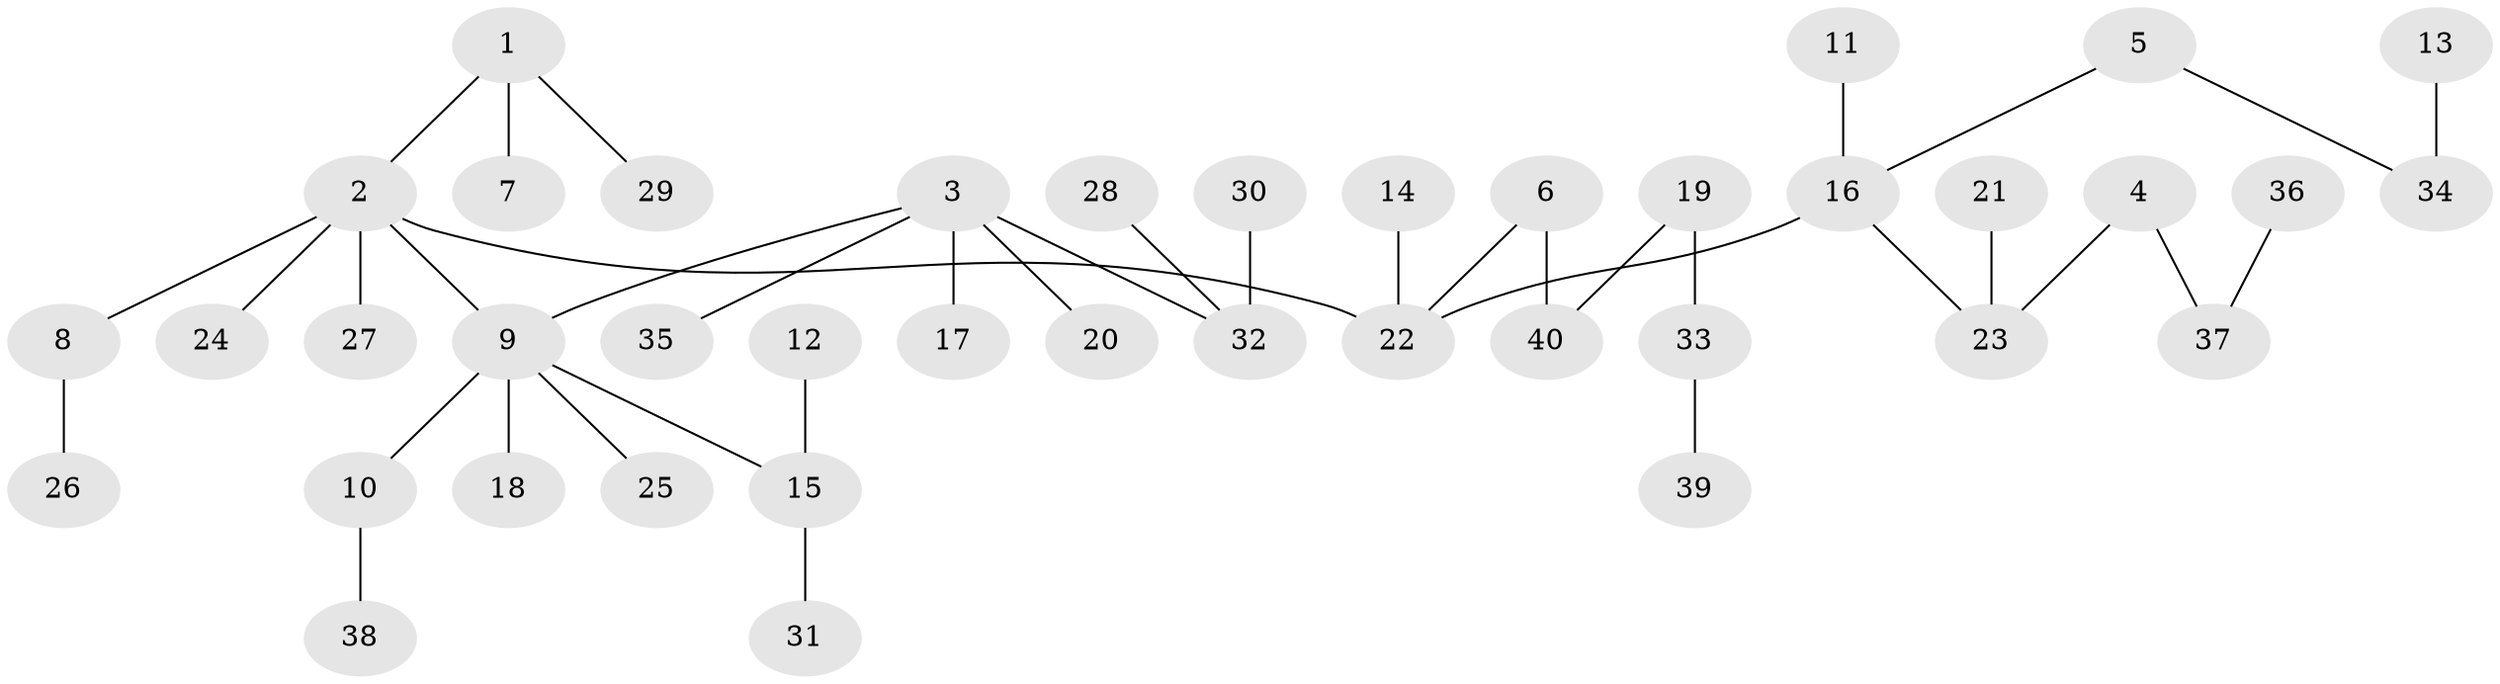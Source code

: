 // original degree distribution, {3: 0.08860759493670886, 5: 0.0379746835443038, 2: 0.3037974683544304, 6: 0.0379746835443038, 4: 0.05063291139240506, 1: 0.4810126582278481}
// Generated by graph-tools (version 1.1) at 2025/02/03/09/25 03:02:16]
// undirected, 40 vertices, 39 edges
graph export_dot {
graph [start="1"]
  node [color=gray90,style=filled];
  1;
  2;
  3;
  4;
  5;
  6;
  7;
  8;
  9;
  10;
  11;
  12;
  13;
  14;
  15;
  16;
  17;
  18;
  19;
  20;
  21;
  22;
  23;
  24;
  25;
  26;
  27;
  28;
  29;
  30;
  31;
  32;
  33;
  34;
  35;
  36;
  37;
  38;
  39;
  40;
  1 -- 2 [weight=1.0];
  1 -- 7 [weight=1.0];
  1 -- 29 [weight=1.0];
  2 -- 8 [weight=1.0];
  2 -- 9 [weight=1.0];
  2 -- 22 [weight=1.0];
  2 -- 24 [weight=1.0];
  2 -- 27 [weight=1.0];
  3 -- 9 [weight=1.0];
  3 -- 17 [weight=1.0];
  3 -- 20 [weight=1.0];
  3 -- 32 [weight=1.0];
  3 -- 35 [weight=1.0];
  4 -- 23 [weight=1.0];
  4 -- 37 [weight=1.0];
  5 -- 16 [weight=1.0];
  5 -- 34 [weight=1.0];
  6 -- 22 [weight=1.0];
  6 -- 40 [weight=1.0];
  8 -- 26 [weight=1.0];
  9 -- 10 [weight=1.0];
  9 -- 15 [weight=1.0];
  9 -- 18 [weight=1.0];
  9 -- 25 [weight=1.0];
  10 -- 38 [weight=1.0];
  11 -- 16 [weight=1.0];
  12 -- 15 [weight=1.0];
  13 -- 34 [weight=1.0];
  14 -- 22 [weight=1.0];
  15 -- 31 [weight=1.0];
  16 -- 22 [weight=1.0];
  16 -- 23 [weight=1.0];
  19 -- 33 [weight=1.0];
  19 -- 40 [weight=1.0];
  21 -- 23 [weight=1.0];
  28 -- 32 [weight=1.0];
  30 -- 32 [weight=1.0];
  33 -- 39 [weight=1.0];
  36 -- 37 [weight=1.0];
}
